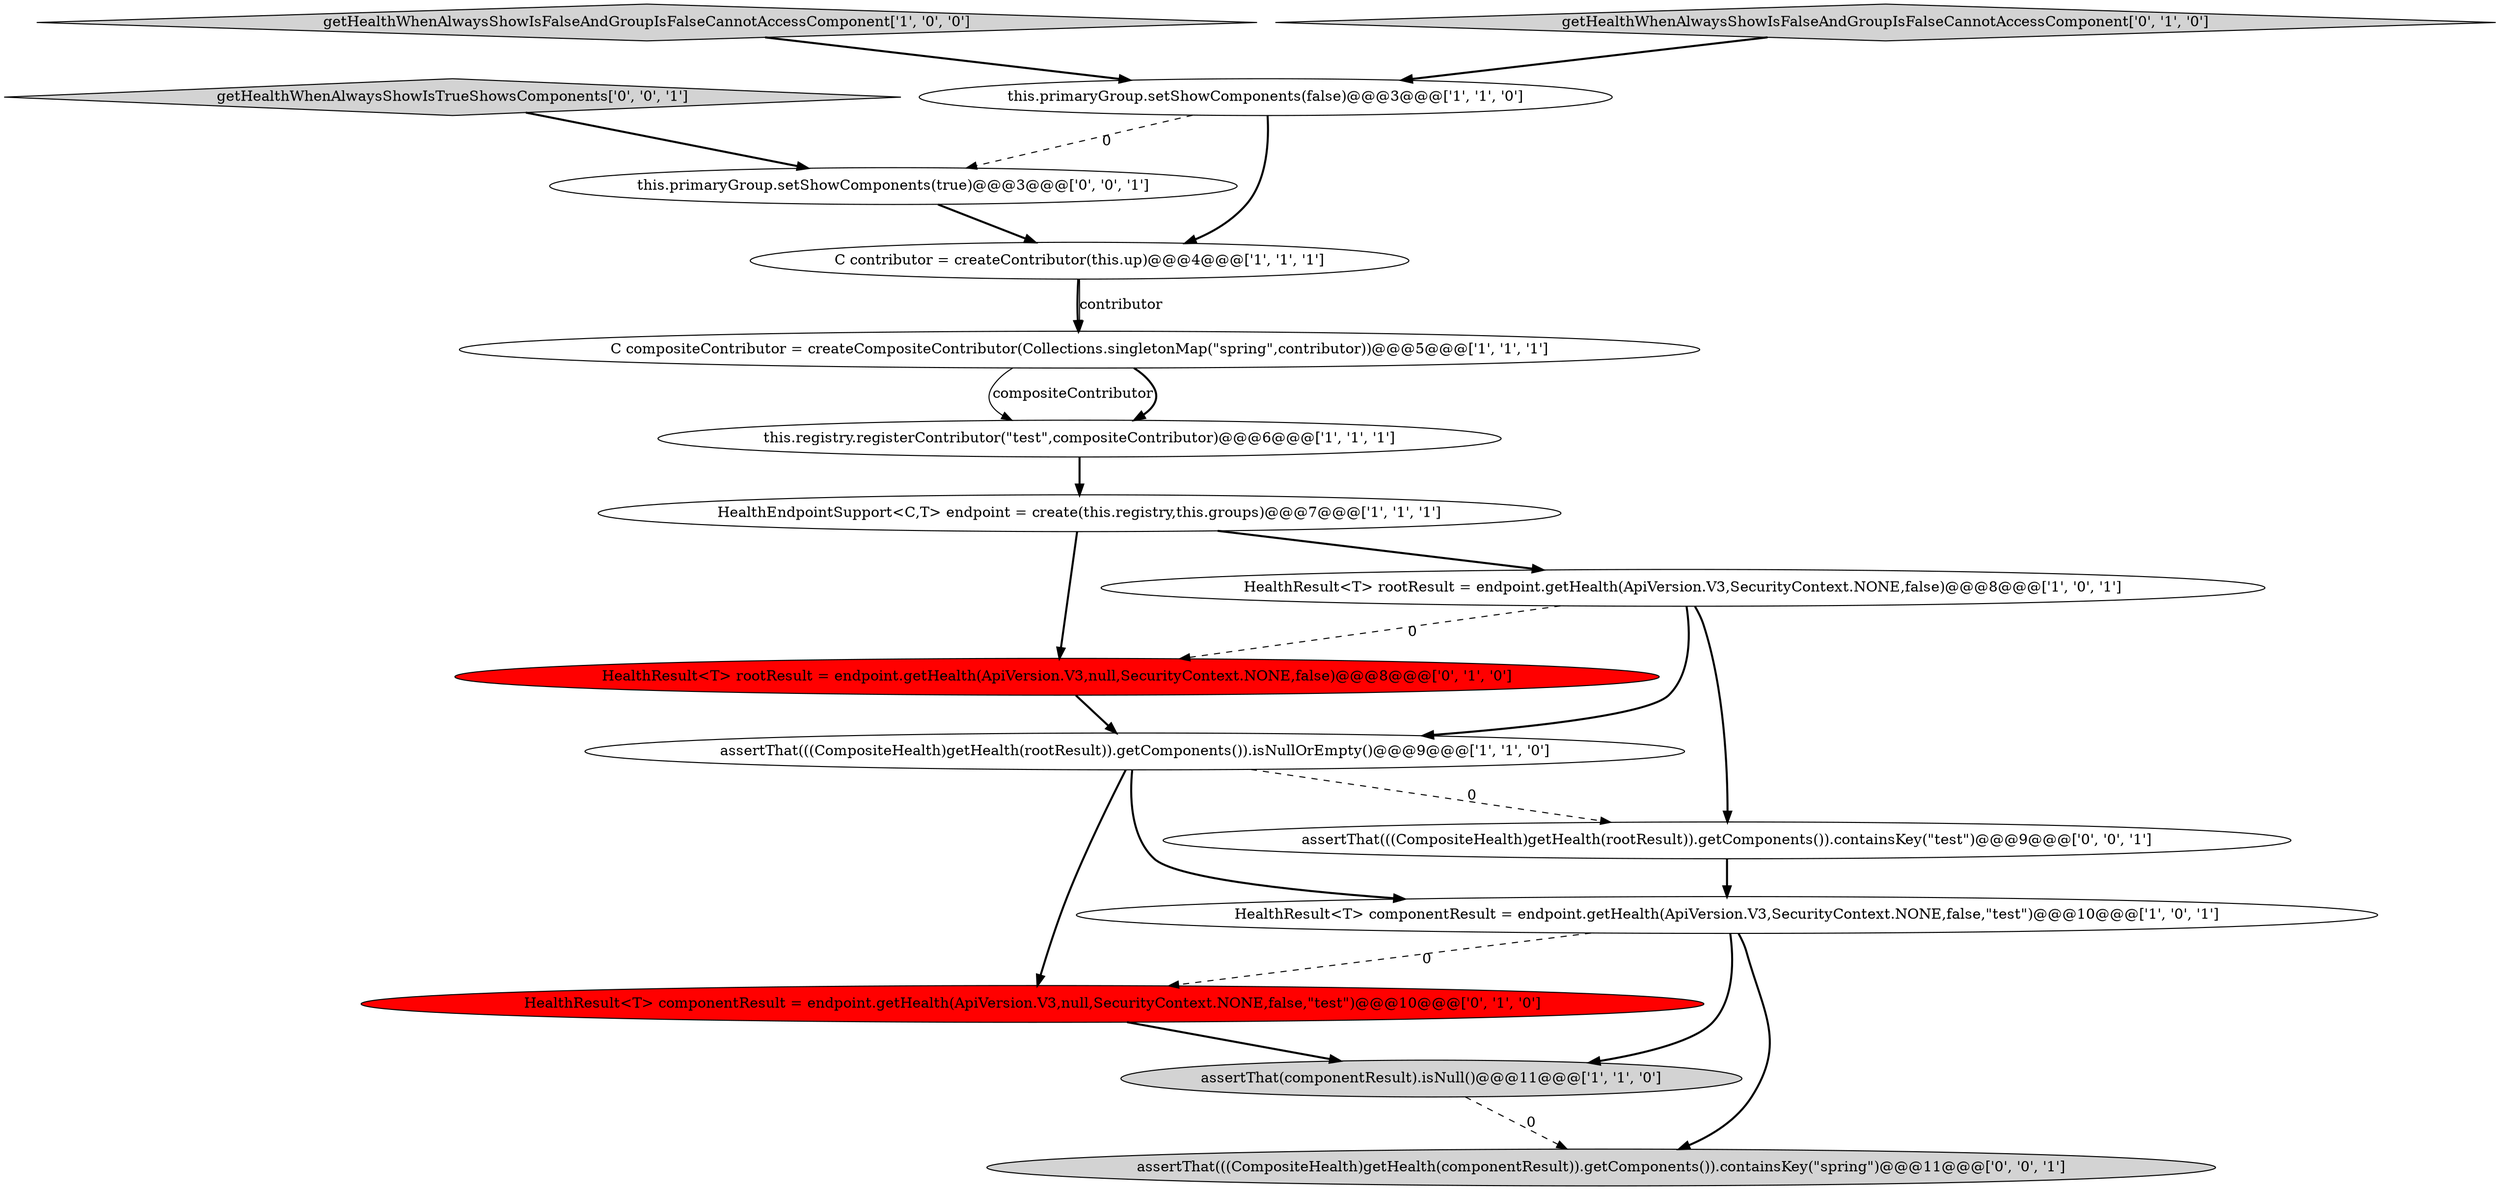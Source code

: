 digraph {
5 [style = filled, label = "assertThat(componentResult).isNull()@@@11@@@['1', '1', '0']", fillcolor = lightgray, shape = ellipse image = "AAA0AAABBB1BBB"];
0 [style = filled, label = "C compositeContributor = createCompositeContributor(Collections.singletonMap(\"spring\",contributor))@@@5@@@['1', '1', '1']", fillcolor = white, shape = ellipse image = "AAA0AAABBB1BBB"];
9 [style = filled, label = "assertThat(((CompositeHealth)getHealth(rootResult)).getComponents()).isNullOrEmpty()@@@9@@@['1', '1', '0']", fillcolor = white, shape = ellipse image = "AAA0AAABBB1BBB"];
1 [style = filled, label = "this.registry.registerContributor(\"test\",compositeContributor)@@@6@@@['1', '1', '1']", fillcolor = white, shape = ellipse image = "AAA0AAABBB1BBB"];
2 [style = filled, label = "getHealthWhenAlwaysShowIsFalseAndGroupIsFalseCannotAccessComponent['1', '0', '0']", fillcolor = lightgray, shape = diamond image = "AAA0AAABBB1BBB"];
6 [style = filled, label = "HealthResult<T> componentResult = endpoint.getHealth(ApiVersion.V3,SecurityContext.NONE,false,\"test\")@@@10@@@['1', '0', '1']", fillcolor = white, shape = ellipse image = "AAA0AAABBB1BBB"];
8 [style = filled, label = "HealthResult<T> rootResult = endpoint.getHealth(ApiVersion.V3,SecurityContext.NONE,false)@@@8@@@['1', '0', '1']", fillcolor = white, shape = ellipse image = "AAA0AAABBB1BBB"];
12 [style = filled, label = "HealthResult<T> componentResult = endpoint.getHealth(ApiVersion.V3,null,SecurityContext.NONE,false,\"test\")@@@10@@@['0', '1', '0']", fillcolor = red, shape = ellipse image = "AAA1AAABBB2BBB"];
14 [style = filled, label = "this.primaryGroup.setShowComponents(true)@@@3@@@['0', '0', '1']", fillcolor = white, shape = ellipse image = "AAA0AAABBB3BBB"];
4 [style = filled, label = "HealthEndpointSupport<C,T> endpoint = create(this.registry,this.groups)@@@7@@@['1', '1', '1']", fillcolor = white, shape = ellipse image = "AAA0AAABBB1BBB"];
10 [style = filled, label = "getHealthWhenAlwaysShowIsFalseAndGroupIsFalseCannotAccessComponent['0', '1', '0']", fillcolor = lightgray, shape = diamond image = "AAA0AAABBB2BBB"];
13 [style = filled, label = "assertThat(((CompositeHealth)getHealth(componentResult)).getComponents()).containsKey(\"spring\")@@@11@@@['0', '0', '1']", fillcolor = lightgray, shape = ellipse image = "AAA0AAABBB3BBB"];
11 [style = filled, label = "HealthResult<T> rootResult = endpoint.getHealth(ApiVersion.V3,null,SecurityContext.NONE,false)@@@8@@@['0', '1', '0']", fillcolor = red, shape = ellipse image = "AAA1AAABBB2BBB"];
3 [style = filled, label = "C contributor = createContributor(this.up)@@@4@@@['1', '1', '1']", fillcolor = white, shape = ellipse image = "AAA0AAABBB1BBB"];
16 [style = filled, label = "getHealthWhenAlwaysShowIsTrueShowsComponents['0', '0', '1']", fillcolor = lightgray, shape = diamond image = "AAA0AAABBB3BBB"];
15 [style = filled, label = "assertThat(((CompositeHealth)getHealth(rootResult)).getComponents()).containsKey(\"test\")@@@9@@@['0', '0', '1']", fillcolor = white, shape = ellipse image = "AAA0AAABBB3BBB"];
7 [style = filled, label = "this.primaryGroup.setShowComponents(false)@@@3@@@['1', '1', '0']", fillcolor = white, shape = ellipse image = "AAA0AAABBB1BBB"];
5->13 [style = dashed, label="0"];
14->3 [style = bold, label=""];
1->4 [style = bold, label=""];
0->1 [style = solid, label="compositeContributor"];
8->15 [style = bold, label=""];
12->5 [style = bold, label=""];
7->14 [style = dashed, label="0"];
15->6 [style = bold, label=""];
11->9 [style = bold, label=""];
10->7 [style = bold, label=""];
7->3 [style = bold, label=""];
3->0 [style = bold, label=""];
9->6 [style = bold, label=""];
6->12 [style = dashed, label="0"];
6->5 [style = bold, label=""];
3->0 [style = solid, label="contributor"];
0->1 [style = bold, label=""];
6->13 [style = bold, label=""];
8->9 [style = bold, label=""];
4->8 [style = bold, label=""];
16->14 [style = bold, label=""];
9->12 [style = bold, label=""];
2->7 [style = bold, label=""];
8->11 [style = dashed, label="0"];
4->11 [style = bold, label=""];
9->15 [style = dashed, label="0"];
}
